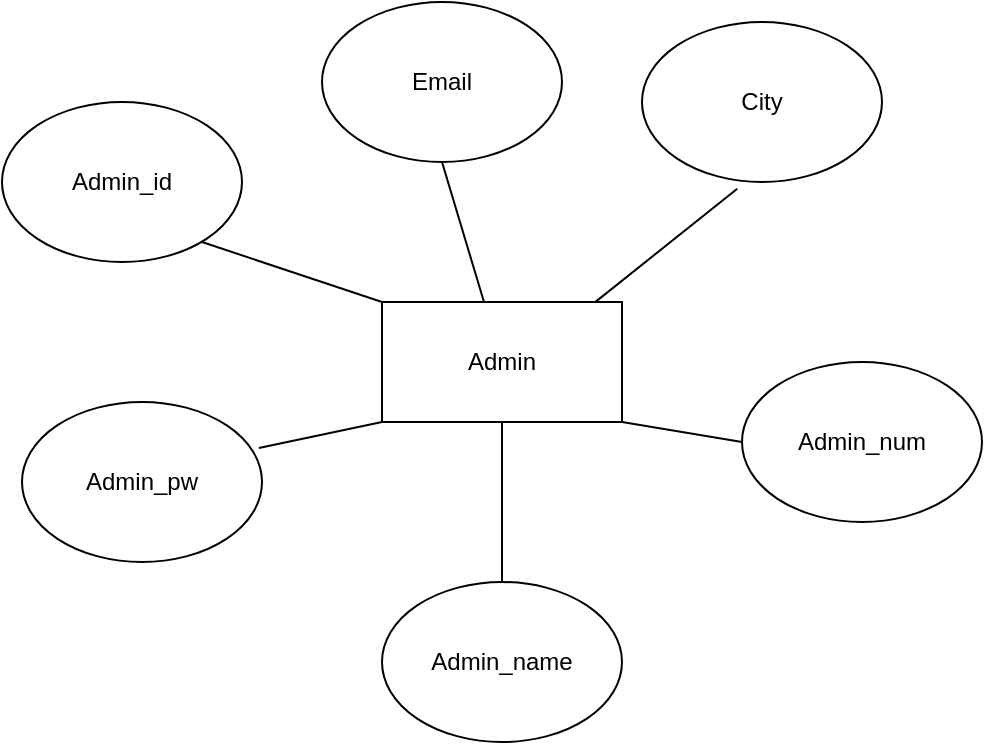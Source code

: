 <mxfile version="20.6.0" type="device"><diagram id="TkD6YjMI08679V9yz9c3" name="Page-1"><mxGraphModel dx="1278" dy="539" grid="1" gridSize="10" guides="1" tooltips="1" connect="1" arrows="1" fold="1" page="1" pageScale="1" pageWidth="850" pageHeight="1100" math="0" shadow="0"><root><mxCell id="0"/><mxCell id="1" parent="0"/><mxCell id="Ld1SiKV6P7mys7_LdSA8-1" value="Admin" style="rounded=0;whiteSpace=wrap;html=1;" parent="1" vertex="1"><mxGeometry x="350" y="270" width="120" height="60" as="geometry"/></mxCell><mxCell id="Ld1SiKV6P7mys7_LdSA8-2" value="Admin_num" style="ellipse;whiteSpace=wrap;html=1;" parent="1" vertex="1"><mxGeometry x="530" y="300" width="120" height="80" as="geometry"/></mxCell><mxCell id="Ld1SiKV6P7mys7_LdSA8-4" value="City" style="ellipse;whiteSpace=wrap;html=1;" parent="1" vertex="1"><mxGeometry x="480" y="130" width="120" height="80" as="geometry"/></mxCell><mxCell id="Ld1SiKV6P7mys7_LdSA8-5" value="Admin_id" style="ellipse;whiteSpace=wrap;html=1;" parent="1" vertex="1"><mxGeometry x="160" y="170" width="120" height="80" as="geometry"/></mxCell><mxCell id="Ld1SiKV6P7mys7_LdSA8-6" value="Admin_name" style="ellipse;whiteSpace=wrap;html=1;" parent="1" vertex="1"><mxGeometry x="350" y="410" width="120" height="80" as="geometry"/></mxCell><mxCell id="Ld1SiKV6P7mys7_LdSA8-7" value="Admin_pw" style="ellipse;whiteSpace=wrap;html=1;" parent="1" vertex="1"><mxGeometry x="170" y="320" width="120" height="80" as="geometry"/></mxCell><mxCell id="Ld1SiKV6P7mys7_LdSA8-8" value="" style="endArrow=none;html=1;rounded=0;entryX=0;entryY=0;entryDx=0;entryDy=0;" parent="1" target="Ld1SiKV6P7mys7_LdSA8-1" edge="1"><mxGeometry width="50" height="50" relative="1" as="geometry"><mxPoint x="260" y="240" as="sourcePoint"/><mxPoint x="310" y="190" as="targetPoint"/></mxGeometry></mxCell><mxCell id="Ld1SiKV6P7mys7_LdSA8-9" value="" style="endArrow=none;html=1;rounded=0;entryX=0;entryY=1;entryDx=0;entryDy=0;exitX=0.987;exitY=0.287;exitDx=0;exitDy=0;exitPerimeter=0;" parent="1" source="Ld1SiKV6P7mys7_LdSA8-7" target="Ld1SiKV6P7mys7_LdSA8-1" edge="1"><mxGeometry width="50" height="50" relative="1" as="geometry"><mxPoint x="330" y="330" as="sourcePoint"/><mxPoint x="380" y="280" as="targetPoint"/></mxGeometry></mxCell><mxCell id="Ld1SiKV6P7mys7_LdSA8-10" value="" style="endArrow=none;html=1;rounded=0;exitX=0.5;exitY=1;exitDx=0;exitDy=0;entryX=0.5;entryY=0;entryDx=0;entryDy=0;" parent="1" source="Ld1SiKV6P7mys7_LdSA8-1" target="Ld1SiKV6P7mys7_LdSA8-6" edge="1"><mxGeometry width="50" height="50" relative="1" as="geometry"><mxPoint x="370" y="450" as="sourcePoint"/><mxPoint x="420" y="400" as="targetPoint"/></mxGeometry></mxCell><mxCell id="Ld1SiKV6P7mys7_LdSA8-11" value="" style="endArrow=none;html=1;rounded=0;exitX=1;exitY=1;exitDx=0;exitDy=0;entryX=0;entryY=0.5;entryDx=0;entryDy=0;" parent="1" source="Ld1SiKV6P7mys7_LdSA8-1" target="Ld1SiKV6P7mys7_LdSA8-2" edge="1"><mxGeometry width="50" height="50" relative="1" as="geometry"><mxPoint x="470" y="400" as="sourcePoint"/><mxPoint x="520" y="350" as="targetPoint"/></mxGeometry></mxCell><mxCell id="Ld1SiKV6P7mys7_LdSA8-13" value="" style="endArrow=none;html=1;rounded=0;entryX=0.397;entryY=1.042;entryDx=0;entryDy=0;exitX=0.887;exitY=0.003;exitDx=0;exitDy=0;exitPerimeter=0;entryPerimeter=0;" parent="1" source="Ld1SiKV6P7mys7_LdSA8-1" target="Ld1SiKV6P7mys7_LdSA8-4" edge="1"><mxGeometry width="50" height="50" relative="1" as="geometry"><mxPoint x="400" y="310" as="sourcePoint"/><mxPoint x="450" y="260" as="targetPoint"/></mxGeometry></mxCell><mxCell id="Ld1SiKV6P7mys7_LdSA8-14" value="Email" style="ellipse;whiteSpace=wrap;html=1;" parent="1" vertex="1"><mxGeometry x="320" y="120" width="120" height="80" as="geometry"/></mxCell><mxCell id="Ld1SiKV6P7mys7_LdSA8-15" value="" style="endArrow=none;html=1;rounded=0;entryX=0.5;entryY=1;entryDx=0;entryDy=0;" parent="1" source="Ld1SiKV6P7mys7_LdSA8-1" target="Ld1SiKV6P7mys7_LdSA8-14" edge="1"><mxGeometry width="50" height="50" relative="1" as="geometry"><mxPoint x="360" y="310" as="sourcePoint"/><mxPoint x="410" y="260" as="targetPoint"/></mxGeometry></mxCell></root></mxGraphModel></diagram></mxfile>